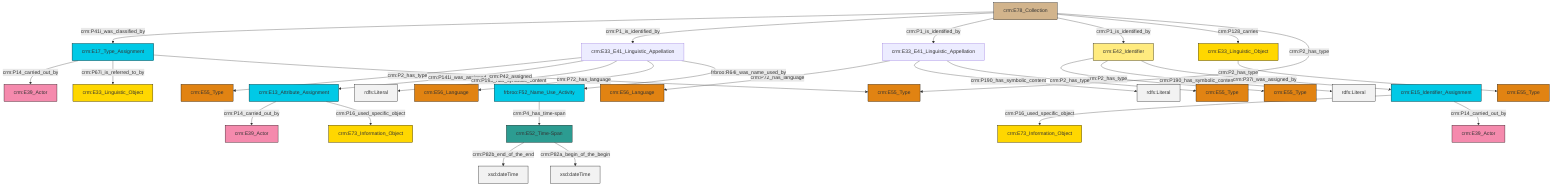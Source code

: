 graph TD
classDef Literal fill:#f2f2f2,stroke:#000000;
classDef CRM_Entity fill:#FFFFFF,stroke:#000000;
classDef Temporal_Entity fill:#00C9E6, stroke:#000000;
classDef Type fill:#E18312, stroke:#000000;
classDef Time-Span fill:#2C9C91, stroke:#000000;
classDef Appellation fill:#FFEB7F, stroke:#000000;
classDef Place fill:#008836, stroke:#000000;
classDef Persistent_Item fill:#B266B2, stroke:#000000;
classDef Conceptual_Object fill:#FFD700, stroke:#000000;
classDef Physical_Thing fill:#D2B48C, stroke:#000000;
classDef Actor fill:#f58aad, stroke:#000000;
classDef PC_Classes fill:#4ce600, stroke:#000000;
classDef Multi fill:#cccccc,stroke:#000000;

0["crm:E42_Identifier"]:::Appellation -->|crm:P2_has_type| 1["crm:E55_Type"]:::Type
4["crm:E33_E41_Linguistic_Appellation"]:::Default -->|crm:P2_has_type| 5["crm:E55_Type"]:::Type
2["crm:E33_Linguistic_Object"]:::Conceptual_Object -->|crm:P2_has_type| 6["crm:E55_Type"]:::Type
0["crm:E42_Identifier"]:::Appellation -->|crm:P190_has_symbolic_content| 7[rdfs:Literal]:::Literal
8["crm:E52_Time-Span"]:::Time-Span -->|crm:P82b_end_of_the_end| 9[xsd:dateTime]:::Literal
4["crm:E33_E41_Linguistic_Appellation"]:::Default -->|crm:P141i_was_assigned_by| 11["crm:E13_Attribute_Assignment"]:::Temporal_Entity
12["crm:E33_E41_Linguistic_Appellation"]:::Default -->|crm:P72_has_language| 13["crm:E56_Language"]:::Type
12["crm:E33_E41_Linguistic_Appellation"]:::Default -->|crm:P190_has_symbolic_content| 14[rdfs:Literal]:::Literal
15["crm:E17_Type_Assignment"]:::Temporal_Entity -->|crm:P14_carried_out_by| 16["crm:E39_Actor"]:::Actor
15["crm:E17_Type_Assignment"]:::Temporal_Entity -->|crm:P67i_is_referred_to_by| 17["crm:E33_Linguistic_Object"]:::Conceptual_Object
18["crm:E78_Collection"]:::Physical_Thing -->|crm:P41i_was_classified_by| 15["crm:E17_Type_Assignment"]:::Temporal_Entity
12["crm:E33_E41_Linguistic_Appellation"]:::Default -->|crm:P2_has_type| 19["crm:E55_Type"]:::Type
18["crm:E78_Collection"]:::Physical_Thing -->|crm:P1_is_identified_by| 4["crm:E33_E41_Linguistic_Appellation"]:::Default
24["crm:E15_Identifier_Assignment"]:::Temporal_Entity -->|crm:P16_used_specific_object| 25["crm:E73_Information_Object"]:::Conceptual_Object
8["crm:E52_Time-Span"]:::Time-Span -->|crm:P82a_begin_of_the_begin| 26[xsd:dateTime]:::Literal
0["crm:E42_Identifier"]:::Appellation -->|crm:P37i_was_assigned_by| 24["crm:E15_Identifier_Assignment"]:::Temporal_Entity
4["crm:E33_E41_Linguistic_Appellation"]:::Default -->|crm:P190_has_symbolic_content| 29[rdfs:Literal]:::Literal
11["crm:E13_Attribute_Assignment"]:::Temporal_Entity -->|crm:P14_carried_out_by| 35["crm:E39_Actor"]:::Actor
18["crm:E78_Collection"]:::Physical_Thing -->|crm:P1_is_identified_by| 12["crm:E33_E41_Linguistic_Appellation"]:::Default
36["frbroo:F52_Name_Use_Activity"]:::Temporal_Entity -->|crm:P4_has_time-span| 8["crm:E52_Time-Span"]:::Time-Span
11["crm:E13_Attribute_Assignment"]:::Temporal_Entity -->|crm:P16_used_specific_object| 31["crm:E73_Information_Object"]:::Conceptual_Object
4["crm:E33_E41_Linguistic_Appellation"]:::Default -->|crm:P72_has_language| 42["crm:E56_Language"]:::Type
18["crm:E78_Collection"]:::Physical_Thing -->|crm:P1_is_identified_by| 0["crm:E42_Identifier"]:::Appellation
18["crm:E78_Collection"]:::Physical_Thing -->|crm:P128_carries| 2["crm:E33_Linguistic_Object"]:::Conceptual_Object
4["crm:E33_E41_Linguistic_Appellation"]:::Default -->|frbroo:R64i_was_name_used_by| 36["frbroo:F52_Name_Use_Activity"]:::Temporal_Entity
18["crm:E78_Collection"]:::Physical_Thing -->|crm:P2_has_type| 20["crm:E55_Type"]:::Type
24["crm:E15_Identifier_Assignment"]:::Temporal_Entity -->|crm:P14_carried_out_by| 43["crm:E39_Actor"]:::Actor
15["crm:E17_Type_Assignment"]:::Temporal_Entity -->|crm:P42_assigned| 20["crm:E55_Type"]:::Type